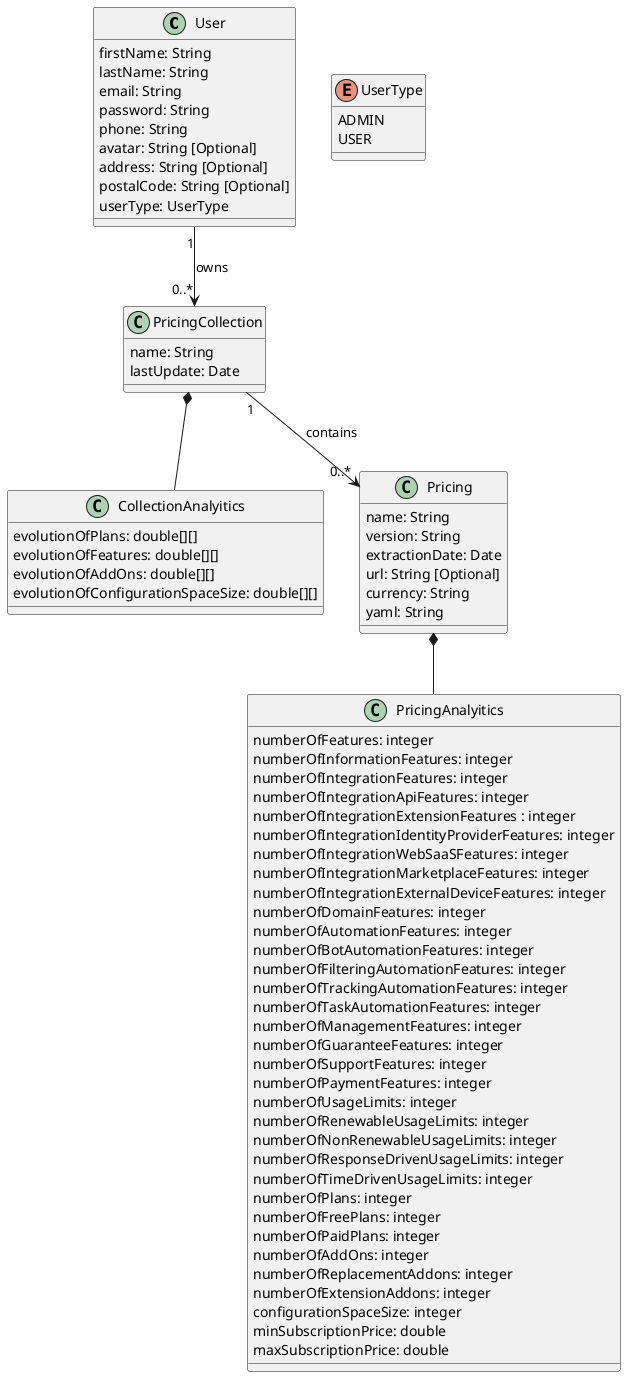 @startuml

' Classes
class User {
    firstName: String
    lastName: String
    email: String
    password: String
    phone: String
    avatar: String [Optional]
    address: String [Optional]
    postalCode: String [Optional]
    userType: UserType
}

class PricingCollection {
    name: String
    lastUpdate: Date
}

class CollectionAnalyitics {
    evolutionOfPlans: double[][]
    evolutionOfFeatures: double[][]
    evolutionOfAddOns: double[][]
    evolutionOfConfigurationSpaceSize: double[][]
}

class Pricing {
    name: String
    version: String
    extractionDate: Date
    url: String [Optional]
    currency: String
    yaml: String
}

class PricingAnalyitics {
    numberOfFeatures: integer
    numberOfInformationFeatures: integer
    numberOfIntegrationFeatures: integer
    numberOfIntegrationApiFeatures: integer
    numberOfIntegrationExtensionFeatures : integer
    numberOfIntegrationIdentityProviderFeatures: integer
    numberOfIntegrationWebSaaSFeatures: integer
    numberOfIntegrationMarketplaceFeatures: integer
    numberOfIntegrationExternalDeviceFeatures: integer
    numberOfDomainFeatures: integer
    numberOfAutomationFeatures: integer
    numberOfBotAutomationFeatures: integer
    numberOfFilteringAutomationFeatures: integer
    numberOfTrackingAutomationFeatures: integer
    numberOfTaskAutomationFeatures: integer
    numberOfManagementFeatures: integer
    numberOfGuaranteeFeatures: integer
    numberOfSupportFeatures: integer
    numberOfPaymentFeatures: integer
    numberOfUsageLimits: integer
    numberOfRenewableUsageLimits: integer
    numberOfNonRenewableUsageLimits: integer
    numberOfResponseDrivenUsageLimits: integer
    numberOfTimeDrivenUsageLimits: integer
    numberOfPlans: integer
    numberOfFreePlans: integer
    numberOfPaidPlans: integer
    numberOfAddOns: integer
    numberOfReplacementAddons: integer
    numberOfExtensionAddons: integer
    configurationSpaceSize: integer
    minSubscriptionPrice: double
    maxSubscriptionPrice: double
}

' Relationships

User "1" --> "0..*" PricingCollection : owns
PricingCollection *-- CollectionAnalyitics
PricingCollection "1" --> "0..*" Pricing : contains
Pricing *-- PricingAnalyitics

' Enums

enum UserType {
    ADMIN
    USER
}

@enduml